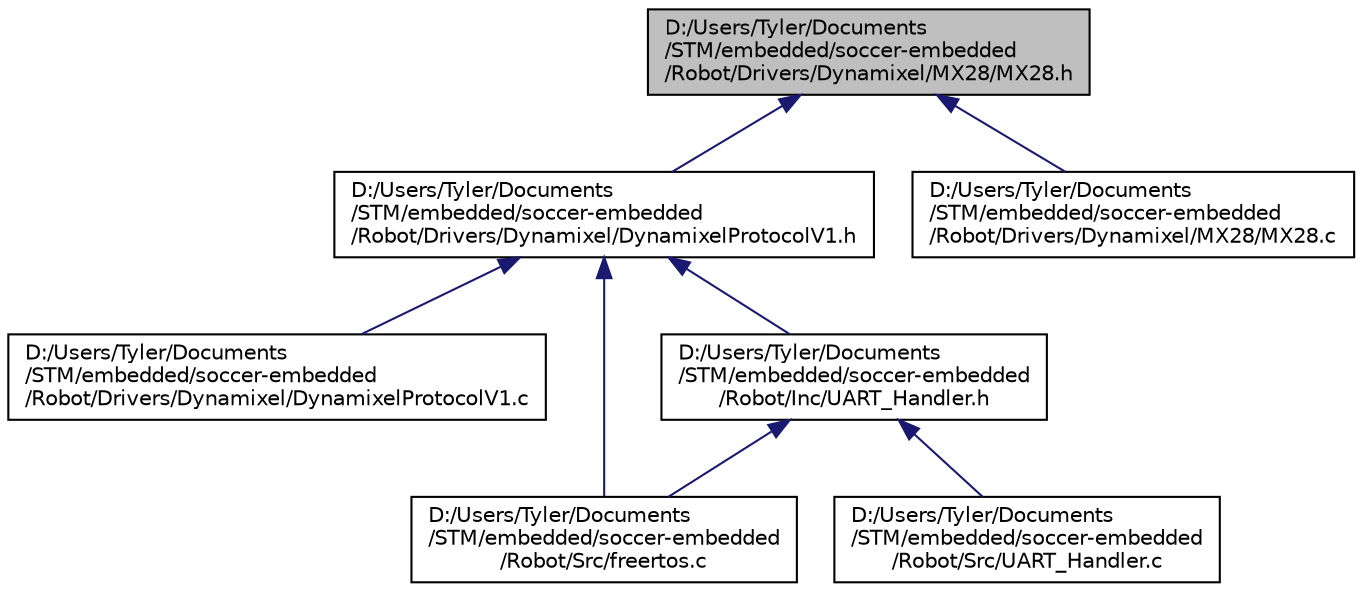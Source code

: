 digraph "D:/Users/Tyler/Documents/STM/embedded/soccer-embedded/Robot/Drivers/Dynamixel/MX28/MX28.h"
{
  edge [fontname="Helvetica",fontsize="10",labelfontname="Helvetica",labelfontsize="10"];
  node [fontname="Helvetica",fontsize="10",shape=record];
  Node7 [label="D:/Users/Tyler/Documents\l/STM/embedded/soccer-embedded\l/Robot/Drivers/Dynamixel/MX28/MX28.h",height=0.2,width=0.4,color="black", fillcolor="grey75", style="filled", fontcolor="black"];
  Node7 -> Node8 [dir="back",color="midnightblue",fontsize="10",style="solid",fontname="Helvetica"];
  Node8 [label="D:/Users/Tyler/Documents\l/STM/embedded/soccer-embedded\l/Robot/Drivers/Dynamixel/DynamixelProtocolV1.h",height=0.2,width=0.4,color="black", fillcolor="white", style="filled",URL="$_dynamixel_protocol_v1_8h.html",tooltip="Common header code for the AX12A library and MX28 library. It is generic in that any Dynamixel actuat..."];
  Node8 -> Node9 [dir="back",color="midnightblue",fontsize="10",style="solid",fontname="Helvetica"];
  Node9 [label="D:/Users/Tyler/Documents\l/STM/embedded/soccer-embedded\l/Robot/Drivers/Dynamixel/DynamixelProtocolV1.c",height=0.2,width=0.4,color="black", fillcolor="white", style="filled",URL="$_dynamixel_protocol_v1_8c.html",tooltip="Top-level module for Dynamixel library (protocol V1.0). Contains common functional code for the AX12A..."];
  Node8 -> Node10 [dir="back",color="midnightblue",fontsize="10",style="solid",fontname="Helvetica"];
  Node10 [label="D:/Users/Tyler/Documents\l/STM/embedded/soccer-embedded\l/Robot/Inc/UART_Handler.h",height=0.2,width=0.4,color="black", fillcolor="white", style="filled",URL="$_u_a_r_t___handler_8h_source.html"];
  Node10 -> Node11 [dir="back",color="midnightblue",fontsize="10",style="solid",fontname="Helvetica"];
  Node11 [label="D:/Users/Tyler/Documents\l/STM/embedded/soccer-embedded\l/Robot/Src/freertos.c",height=0.2,width=0.4,color="black", fillcolor="white", style="filled",URL="$freertos_8c.html",tooltip="Code for freertos application. "];
  Node10 -> Node12 [dir="back",color="midnightblue",fontsize="10",style="solid",fontname="Helvetica"];
  Node12 [label="D:/Users/Tyler/Documents\l/STM/embedded/soccer-embedded\l/Robot/Src/UART_Handler.c",height=0.2,width=0.4,color="black", fillcolor="white", style="filled",URL="$_u_a_r_t___handler_8c.html",tooltip="This file implements a generic event processor for UART events, which occur commands for the motors n..."];
  Node8 -> Node11 [dir="back",color="midnightblue",fontsize="10",style="solid",fontname="Helvetica"];
  Node7 -> Node13 [dir="back",color="midnightblue",fontsize="10",style="solid",fontname="Helvetica"];
  Node13 [label="D:/Users/Tyler/Documents\l/STM/embedded/soccer-embedded\l/Robot/Drivers/Dynamixel/MX28/MX28.c",height=0.2,width=0.4,color="black", fillcolor="white", style="filled",URL="$_m_x28_8c.html",tooltip="This file implements MX28-specific functions. "];
}
